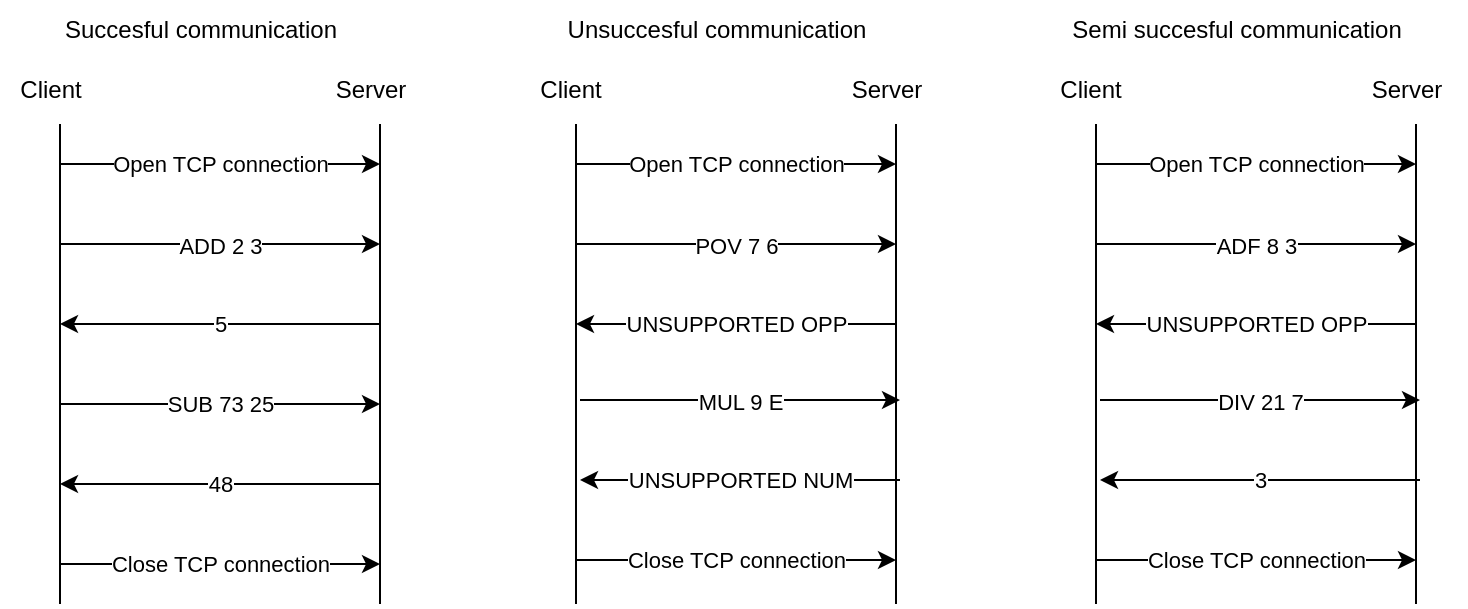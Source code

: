 <mxfile version="22.0.2" type="device">
  <diagram name="Page-1" id="2YBvvXClWsGukQMizWep">
    <mxGraphModel dx="592" dy="346" grid="1" gridSize="10" guides="1" tooltips="1" connect="1" arrows="1" fold="1" page="1" pageScale="1" pageWidth="850" pageHeight="1100" math="0" shadow="0">
      <root>
        <mxCell id="0" />
        <mxCell id="1" parent="0" />
        <mxCell id="ivQx5NKA54DXNk-F4Mn2-1" value="" style="endArrow=none;html=1;rounded=0;" edge="1" parent="1">
          <mxGeometry width="50" height="50" relative="1" as="geometry">
            <mxPoint x="80" y="322" as="sourcePoint" />
            <mxPoint x="80" y="82" as="targetPoint" />
          </mxGeometry>
        </mxCell>
        <mxCell id="ivQx5NKA54DXNk-F4Mn2-2" value="" style="endArrow=none;html=1;rounded=0;" edge="1" parent="1">
          <mxGeometry width="50" height="50" relative="1" as="geometry">
            <mxPoint x="240" y="322" as="sourcePoint" />
            <mxPoint x="240" y="82" as="targetPoint" />
          </mxGeometry>
        </mxCell>
        <mxCell id="ivQx5NKA54DXNk-F4Mn2-3" value="Client" style="text;html=1;align=center;verticalAlign=middle;resizable=0;points=[];autosize=1;strokeColor=none;fillColor=none;" vertex="1" parent="1">
          <mxGeometry x="50" y="50" width="50" height="30" as="geometry" />
        </mxCell>
        <mxCell id="ivQx5NKA54DXNk-F4Mn2-4" value="Server" style="text;html=1;align=center;verticalAlign=middle;resizable=0;points=[];autosize=1;strokeColor=none;fillColor=none;" vertex="1" parent="1">
          <mxGeometry x="205" y="50" width="60" height="30" as="geometry" />
        </mxCell>
        <mxCell id="ivQx5NKA54DXNk-F4Mn2-5" value="" style="endArrow=classic;html=1;rounded=0;" edge="1" parent="1">
          <mxGeometry width="50" height="50" relative="1" as="geometry">
            <mxPoint x="80" y="102" as="sourcePoint" />
            <mxPoint x="240" y="102" as="targetPoint" />
          </mxGeometry>
        </mxCell>
        <mxCell id="ivQx5NKA54DXNk-F4Mn2-8" value="Open TCP connection" style="edgeLabel;html=1;align=center;verticalAlign=middle;resizable=0;points=[];" vertex="1" connectable="0" parent="ivQx5NKA54DXNk-F4Mn2-5">
          <mxGeometry x="0.154" relative="1" as="geometry">
            <mxPoint x="-13" as="offset" />
          </mxGeometry>
        </mxCell>
        <mxCell id="ivQx5NKA54DXNk-F4Mn2-6" value="" style="endArrow=classic;html=1;rounded=0;" edge="1" parent="1">
          <mxGeometry width="50" height="50" relative="1" as="geometry">
            <mxPoint x="240" y="182" as="sourcePoint" />
            <mxPoint x="80" y="182" as="targetPoint" />
          </mxGeometry>
        </mxCell>
        <mxCell id="ivQx5NKA54DXNk-F4Mn2-12" value="5" style="edgeLabel;html=1;align=center;verticalAlign=middle;resizable=0;points=[];" vertex="1" connectable="0" parent="ivQx5NKA54DXNk-F4Mn2-6">
          <mxGeometry x="-0.183" relative="1" as="geometry">
            <mxPoint x="-15" as="offset" />
          </mxGeometry>
        </mxCell>
        <mxCell id="ivQx5NKA54DXNk-F4Mn2-9" value="" style="endArrow=classic;html=1;rounded=0;" edge="1" parent="1">
          <mxGeometry width="50" height="50" relative="1" as="geometry">
            <mxPoint x="80" y="142" as="sourcePoint" />
            <mxPoint x="240" y="142" as="targetPoint" />
          </mxGeometry>
        </mxCell>
        <mxCell id="ivQx5NKA54DXNk-F4Mn2-11" value="ADD 2 3" style="edgeLabel;html=1;align=center;verticalAlign=middle;resizable=0;points=[];" vertex="1" connectable="0" parent="ivQx5NKA54DXNk-F4Mn2-9">
          <mxGeometry x="0.047" y="-1" relative="1" as="geometry">
            <mxPoint x="-4" as="offset" />
          </mxGeometry>
        </mxCell>
        <mxCell id="ivQx5NKA54DXNk-F4Mn2-13" value="" style="endArrow=classic;html=1;rounded=0;" edge="1" parent="1">
          <mxGeometry width="50" height="50" relative="1" as="geometry">
            <mxPoint x="80" y="222" as="sourcePoint" />
            <mxPoint x="240" y="222" as="targetPoint" />
          </mxGeometry>
        </mxCell>
        <mxCell id="ivQx5NKA54DXNk-F4Mn2-14" value="SUB 73 25" style="edgeLabel;html=1;align=center;verticalAlign=middle;resizable=0;points=[];" vertex="1" connectable="0" parent="ivQx5NKA54DXNk-F4Mn2-13">
          <mxGeometry x="0.154" relative="1" as="geometry">
            <mxPoint x="-13" as="offset" />
          </mxGeometry>
        </mxCell>
        <mxCell id="ivQx5NKA54DXNk-F4Mn2-15" value="" style="endArrow=classic;html=1;rounded=0;" edge="1" parent="1">
          <mxGeometry width="50" height="50" relative="1" as="geometry">
            <mxPoint x="240" y="262" as="sourcePoint" />
            <mxPoint x="80" y="262" as="targetPoint" />
          </mxGeometry>
        </mxCell>
        <mxCell id="ivQx5NKA54DXNk-F4Mn2-16" value="48" style="edgeLabel;html=1;align=center;verticalAlign=middle;resizable=0;points=[];" vertex="1" connectable="0" parent="ivQx5NKA54DXNk-F4Mn2-15">
          <mxGeometry x="-0.183" relative="1" as="geometry">
            <mxPoint x="-15" as="offset" />
          </mxGeometry>
        </mxCell>
        <mxCell id="ivQx5NKA54DXNk-F4Mn2-17" value="" style="endArrow=classic;html=1;rounded=0;" edge="1" parent="1">
          <mxGeometry width="50" height="50" relative="1" as="geometry">
            <mxPoint x="80" y="302" as="sourcePoint" />
            <mxPoint x="240" y="302" as="targetPoint" />
          </mxGeometry>
        </mxCell>
        <mxCell id="ivQx5NKA54DXNk-F4Mn2-18" value="Close TCP connection" style="edgeLabel;html=1;align=center;verticalAlign=middle;resizable=0;points=[];" vertex="1" connectable="0" parent="ivQx5NKA54DXNk-F4Mn2-17">
          <mxGeometry x="0.154" relative="1" as="geometry">
            <mxPoint x="-13" as="offset" />
          </mxGeometry>
        </mxCell>
        <mxCell id="ivQx5NKA54DXNk-F4Mn2-19" value="Succesful communication" style="text;html=1;align=center;verticalAlign=middle;resizable=0;points=[];autosize=1;strokeColor=none;fillColor=none;" vertex="1" parent="1">
          <mxGeometry x="70" y="20" width="160" height="30" as="geometry" />
        </mxCell>
        <mxCell id="ivQx5NKA54DXNk-F4Mn2-21" value="" style="endArrow=none;html=1;rounded=0;" edge="1" parent="1">
          <mxGeometry width="50" height="50" relative="1" as="geometry">
            <mxPoint x="338" y="322" as="sourcePoint" />
            <mxPoint x="338" y="82" as="targetPoint" />
          </mxGeometry>
        </mxCell>
        <mxCell id="ivQx5NKA54DXNk-F4Mn2-22" value="" style="endArrow=none;html=1;rounded=0;" edge="1" parent="1">
          <mxGeometry width="50" height="50" relative="1" as="geometry">
            <mxPoint x="498" y="322" as="sourcePoint" />
            <mxPoint x="498" y="82" as="targetPoint" />
          </mxGeometry>
        </mxCell>
        <mxCell id="ivQx5NKA54DXNk-F4Mn2-23" value="Client" style="text;html=1;align=center;verticalAlign=middle;resizable=0;points=[];autosize=1;strokeColor=none;fillColor=none;" vertex="1" parent="1">
          <mxGeometry x="310" y="50" width="50" height="30" as="geometry" />
        </mxCell>
        <mxCell id="ivQx5NKA54DXNk-F4Mn2-24" value="Server" style="text;html=1;align=center;verticalAlign=middle;resizable=0;points=[];autosize=1;strokeColor=none;fillColor=none;" vertex="1" parent="1">
          <mxGeometry x="463" y="50" width="60" height="30" as="geometry" />
        </mxCell>
        <mxCell id="ivQx5NKA54DXNk-F4Mn2-25" value="" style="endArrow=classic;html=1;rounded=0;" edge="1" parent="1">
          <mxGeometry width="50" height="50" relative="1" as="geometry">
            <mxPoint x="338" y="102" as="sourcePoint" />
            <mxPoint x="498" y="102" as="targetPoint" />
          </mxGeometry>
        </mxCell>
        <mxCell id="ivQx5NKA54DXNk-F4Mn2-26" value="Open TCP connection" style="edgeLabel;html=1;align=center;verticalAlign=middle;resizable=0;points=[];" vertex="1" connectable="0" parent="ivQx5NKA54DXNk-F4Mn2-25">
          <mxGeometry x="0.154" relative="1" as="geometry">
            <mxPoint x="-13" as="offset" />
          </mxGeometry>
        </mxCell>
        <mxCell id="ivQx5NKA54DXNk-F4Mn2-27" value="" style="endArrow=classic;html=1;rounded=0;" edge="1" parent="1">
          <mxGeometry width="50" height="50" relative="1" as="geometry">
            <mxPoint x="498" y="182" as="sourcePoint" />
            <mxPoint x="338" y="182" as="targetPoint" />
          </mxGeometry>
        </mxCell>
        <mxCell id="ivQx5NKA54DXNk-F4Mn2-28" value="UNSUPPORTED OPP" style="edgeLabel;html=1;align=center;verticalAlign=middle;resizable=0;points=[];" vertex="1" connectable="0" parent="ivQx5NKA54DXNk-F4Mn2-27">
          <mxGeometry x="-0.183" relative="1" as="geometry">
            <mxPoint x="-15" as="offset" />
          </mxGeometry>
        </mxCell>
        <mxCell id="ivQx5NKA54DXNk-F4Mn2-29" value="" style="endArrow=classic;html=1;rounded=0;" edge="1" parent="1">
          <mxGeometry width="50" height="50" relative="1" as="geometry">
            <mxPoint x="338" y="142" as="sourcePoint" />
            <mxPoint x="498" y="142" as="targetPoint" />
          </mxGeometry>
        </mxCell>
        <mxCell id="ivQx5NKA54DXNk-F4Mn2-30" value="POV 7 6" style="edgeLabel;html=1;align=center;verticalAlign=middle;resizable=0;points=[];" vertex="1" connectable="0" parent="ivQx5NKA54DXNk-F4Mn2-29">
          <mxGeometry x="0.047" y="-1" relative="1" as="geometry">
            <mxPoint x="-4" as="offset" />
          </mxGeometry>
        </mxCell>
        <mxCell id="ivQx5NKA54DXNk-F4Mn2-35" value="" style="endArrow=classic;html=1;rounded=0;" edge="1" parent="1">
          <mxGeometry width="50" height="50" relative="1" as="geometry">
            <mxPoint x="338" y="300" as="sourcePoint" />
            <mxPoint x="498" y="300" as="targetPoint" />
          </mxGeometry>
        </mxCell>
        <mxCell id="ivQx5NKA54DXNk-F4Mn2-36" value="Close TCP connection" style="edgeLabel;html=1;align=center;verticalAlign=middle;resizable=0;points=[];" vertex="1" connectable="0" parent="ivQx5NKA54DXNk-F4Mn2-35">
          <mxGeometry x="0.154" relative="1" as="geometry">
            <mxPoint x="-13" as="offset" />
          </mxGeometry>
        </mxCell>
        <mxCell id="ivQx5NKA54DXNk-F4Mn2-37" value="Unsuccesful communication" style="text;html=1;align=center;verticalAlign=middle;resizable=0;points=[];autosize=1;strokeColor=none;fillColor=none;" vertex="1" parent="1">
          <mxGeometry x="323" y="20" width="170" height="30" as="geometry" />
        </mxCell>
        <mxCell id="ivQx5NKA54DXNk-F4Mn2-43" value="" style="endArrow=classic;html=1;rounded=0;" edge="1" parent="1">
          <mxGeometry width="50" height="50" relative="1" as="geometry">
            <mxPoint x="340" y="220" as="sourcePoint" />
            <mxPoint x="500" y="220" as="targetPoint" />
          </mxGeometry>
        </mxCell>
        <mxCell id="ivQx5NKA54DXNk-F4Mn2-44" value="MUL 9 E" style="edgeLabel;html=1;align=center;verticalAlign=middle;resizable=0;points=[];" vertex="1" connectable="0" parent="ivQx5NKA54DXNk-F4Mn2-43">
          <mxGeometry x="0.047" y="-1" relative="1" as="geometry">
            <mxPoint x="-4" as="offset" />
          </mxGeometry>
        </mxCell>
        <mxCell id="ivQx5NKA54DXNk-F4Mn2-45" value="" style="endArrow=classic;html=1;rounded=0;" edge="1" parent="1">
          <mxGeometry width="50" height="50" relative="1" as="geometry">
            <mxPoint x="500" y="260" as="sourcePoint" />
            <mxPoint x="340" y="260" as="targetPoint" />
          </mxGeometry>
        </mxCell>
        <mxCell id="ivQx5NKA54DXNk-F4Mn2-46" value="UNSUPPORTED NUM" style="edgeLabel;html=1;align=center;verticalAlign=middle;resizable=0;points=[];" vertex="1" connectable="0" parent="ivQx5NKA54DXNk-F4Mn2-45">
          <mxGeometry x="-0.183" relative="1" as="geometry">
            <mxPoint x="-15" as="offset" />
          </mxGeometry>
        </mxCell>
        <mxCell id="ivQx5NKA54DXNk-F4Mn2-47" value="" style="endArrow=none;html=1;rounded=0;" edge="1" parent="1">
          <mxGeometry width="50" height="50" relative="1" as="geometry">
            <mxPoint x="598" y="322" as="sourcePoint" />
            <mxPoint x="598" y="82" as="targetPoint" />
          </mxGeometry>
        </mxCell>
        <mxCell id="ivQx5NKA54DXNk-F4Mn2-48" value="" style="endArrow=none;html=1;rounded=0;" edge="1" parent="1">
          <mxGeometry width="50" height="50" relative="1" as="geometry">
            <mxPoint x="758" y="322" as="sourcePoint" />
            <mxPoint x="758" y="82" as="targetPoint" />
          </mxGeometry>
        </mxCell>
        <mxCell id="ivQx5NKA54DXNk-F4Mn2-49" value="Client" style="text;html=1;align=center;verticalAlign=middle;resizable=0;points=[];autosize=1;strokeColor=none;fillColor=none;" vertex="1" parent="1">
          <mxGeometry x="570" y="50" width="50" height="30" as="geometry" />
        </mxCell>
        <mxCell id="ivQx5NKA54DXNk-F4Mn2-50" value="Server" style="text;html=1;align=center;verticalAlign=middle;resizable=0;points=[];autosize=1;strokeColor=none;fillColor=none;" vertex="1" parent="1">
          <mxGeometry x="723" y="50" width="60" height="30" as="geometry" />
        </mxCell>
        <mxCell id="ivQx5NKA54DXNk-F4Mn2-51" value="" style="endArrow=classic;html=1;rounded=0;" edge="1" parent="1">
          <mxGeometry width="50" height="50" relative="1" as="geometry">
            <mxPoint x="598" y="102" as="sourcePoint" />
            <mxPoint x="758" y="102" as="targetPoint" />
          </mxGeometry>
        </mxCell>
        <mxCell id="ivQx5NKA54DXNk-F4Mn2-52" value="Open TCP connection" style="edgeLabel;html=1;align=center;verticalAlign=middle;resizable=0;points=[];" vertex="1" connectable="0" parent="ivQx5NKA54DXNk-F4Mn2-51">
          <mxGeometry x="0.154" relative="1" as="geometry">
            <mxPoint x="-13" as="offset" />
          </mxGeometry>
        </mxCell>
        <mxCell id="ivQx5NKA54DXNk-F4Mn2-53" value="" style="endArrow=classic;html=1;rounded=0;" edge="1" parent="1">
          <mxGeometry width="50" height="50" relative="1" as="geometry">
            <mxPoint x="758" y="182" as="sourcePoint" />
            <mxPoint x="598" y="182" as="targetPoint" />
          </mxGeometry>
        </mxCell>
        <mxCell id="ivQx5NKA54DXNk-F4Mn2-54" value="UNSUPPORTED OPP" style="edgeLabel;html=1;align=center;verticalAlign=middle;resizable=0;points=[];" vertex="1" connectable="0" parent="ivQx5NKA54DXNk-F4Mn2-53">
          <mxGeometry x="-0.183" relative="1" as="geometry">
            <mxPoint x="-15" as="offset" />
          </mxGeometry>
        </mxCell>
        <mxCell id="ivQx5NKA54DXNk-F4Mn2-55" value="" style="endArrow=classic;html=1;rounded=0;" edge="1" parent="1">
          <mxGeometry width="50" height="50" relative="1" as="geometry">
            <mxPoint x="598" y="142" as="sourcePoint" />
            <mxPoint x="758" y="142" as="targetPoint" />
          </mxGeometry>
        </mxCell>
        <mxCell id="ivQx5NKA54DXNk-F4Mn2-56" value="ADF 8 3" style="edgeLabel;html=1;align=center;verticalAlign=middle;resizable=0;points=[];" vertex="1" connectable="0" parent="ivQx5NKA54DXNk-F4Mn2-55">
          <mxGeometry x="0.047" y="-1" relative="1" as="geometry">
            <mxPoint x="-4" as="offset" />
          </mxGeometry>
        </mxCell>
        <mxCell id="ivQx5NKA54DXNk-F4Mn2-57" value="" style="endArrow=classic;html=1;rounded=0;" edge="1" parent="1">
          <mxGeometry width="50" height="50" relative="1" as="geometry">
            <mxPoint x="598" y="300" as="sourcePoint" />
            <mxPoint x="758" y="300" as="targetPoint" />
          </mxGeometry>
        </mxCell>
        <mxCell id="ivQx5NKA54DXNk-F4Mn2-58" value="Close TCP connection" style="edgeLabel;html=1;align=center;verticalAlign=middle;resizable=0;points=[];" vertex="1" connectable="0" parent="ivQx5NKA54DXNk-F4Mn2-57">
          <mxGeometry x="0.154" relative="1" as="geometry">
            <mxPoint x="-13" as="offset" />
          </mxGeometry>
        </mxCell>
        <mxCell id="ivQx5NKA54DXNk-F4Mn2-59" value="Semi succesful communication" style="text;html=1;align=center;verticalAlign=middle;resizable=0;points=[];autosize=1;strokeColor=none;fillColor=none;" vertex="1" parent="1">
          <mxGeometry x="573" y="20" width="190" height="30" as="geometry" />
        </mxCell>
        <mxCell id="ivQx5NKA54DXNk-F4Mn2-60" value="" style="endArrow=classic;html=1;rounded=0;" edge="1" parent="1">
          <mxGeometry width="50" height="50" relative="1" as="geometry">
            <mxPoint x="600" y="220" as="sourcePoint" />
            <mxPoint x="760" y="220" as="targetPoint" />
          </mxGeometry>
        </mxCell>
        <mxCell id="ivQx5NKA54DXNk-F4Mn2-61" value="DIV 21 7" style="edgeLabel;html=1;align=center;verticalAlign=middle;resizable=0;points=[];" vertex="1" connectable="0" parent="ivQx5NKA54DXNk-F4Mn2-60">
          <mxGeometry x="0.047" y="-1" relative="1" as="geometry">
            <mxPoint x="-4" as="offset" />
          </mxGeometry>
        </mxCell>
        <mxCell id="ivQx5NKA54DXNk-F4Mn2-62" value="" style="endArrow=classic;html=1;rounded=0;" edge="1" parent="1">
          <mxGeometry width="50" height="50" relative="1" as="geometry">
            <mxPoint x="760" y="260" as="sourcePoint" />
            <mxPoint x="600" y="260" as="targetPoint" />
          </mxGeometry>
        </mxCell>
        <mxCell id="ivQx5NKA54DXNk-F4Mn2-63" value="3" style="edgeLabel;html=1;align=center;verticalAlign=middle;resizable=0;points=[];" vertex="1" connectable="0" parent="ivQx5NKA54DXNk-F4Mn2-62">
          <mxGeometry x="-0.183" relative="1" as="geometry">
            <mxPoint x="-15" as="offset" />
          </mxGeometry>
        </mxCell>
      </root>
    </mxGraphModel>
  </diagram>
</mxfile>
